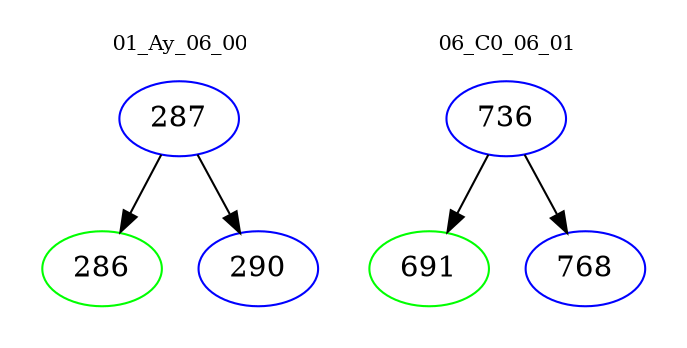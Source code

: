 digraph{
subgraph cluster_0 {
color = white
label = "01_Ay_06_00";
fontsize=10;
T0_287 [label="287", color="blue"]
T0_287 -> T0_286 [color="black"]
T0_286 [label="286", color="green"]
T0_287 -> T0_290 [color="black"]
T0_290 [label="290", color="blue"]
}
subgraph cluster_1 {
color = white
label = "06_C0_06_01";
fontsize=10;
T1_736 [label="736", color="blue"]
T1_736 -> T1_691 [color="black"]
T1_691 [label="691", color="green"]
T1_736 -> T1_768 [color="black"]
T1_768 [label="768", color="blue"]
}
}
